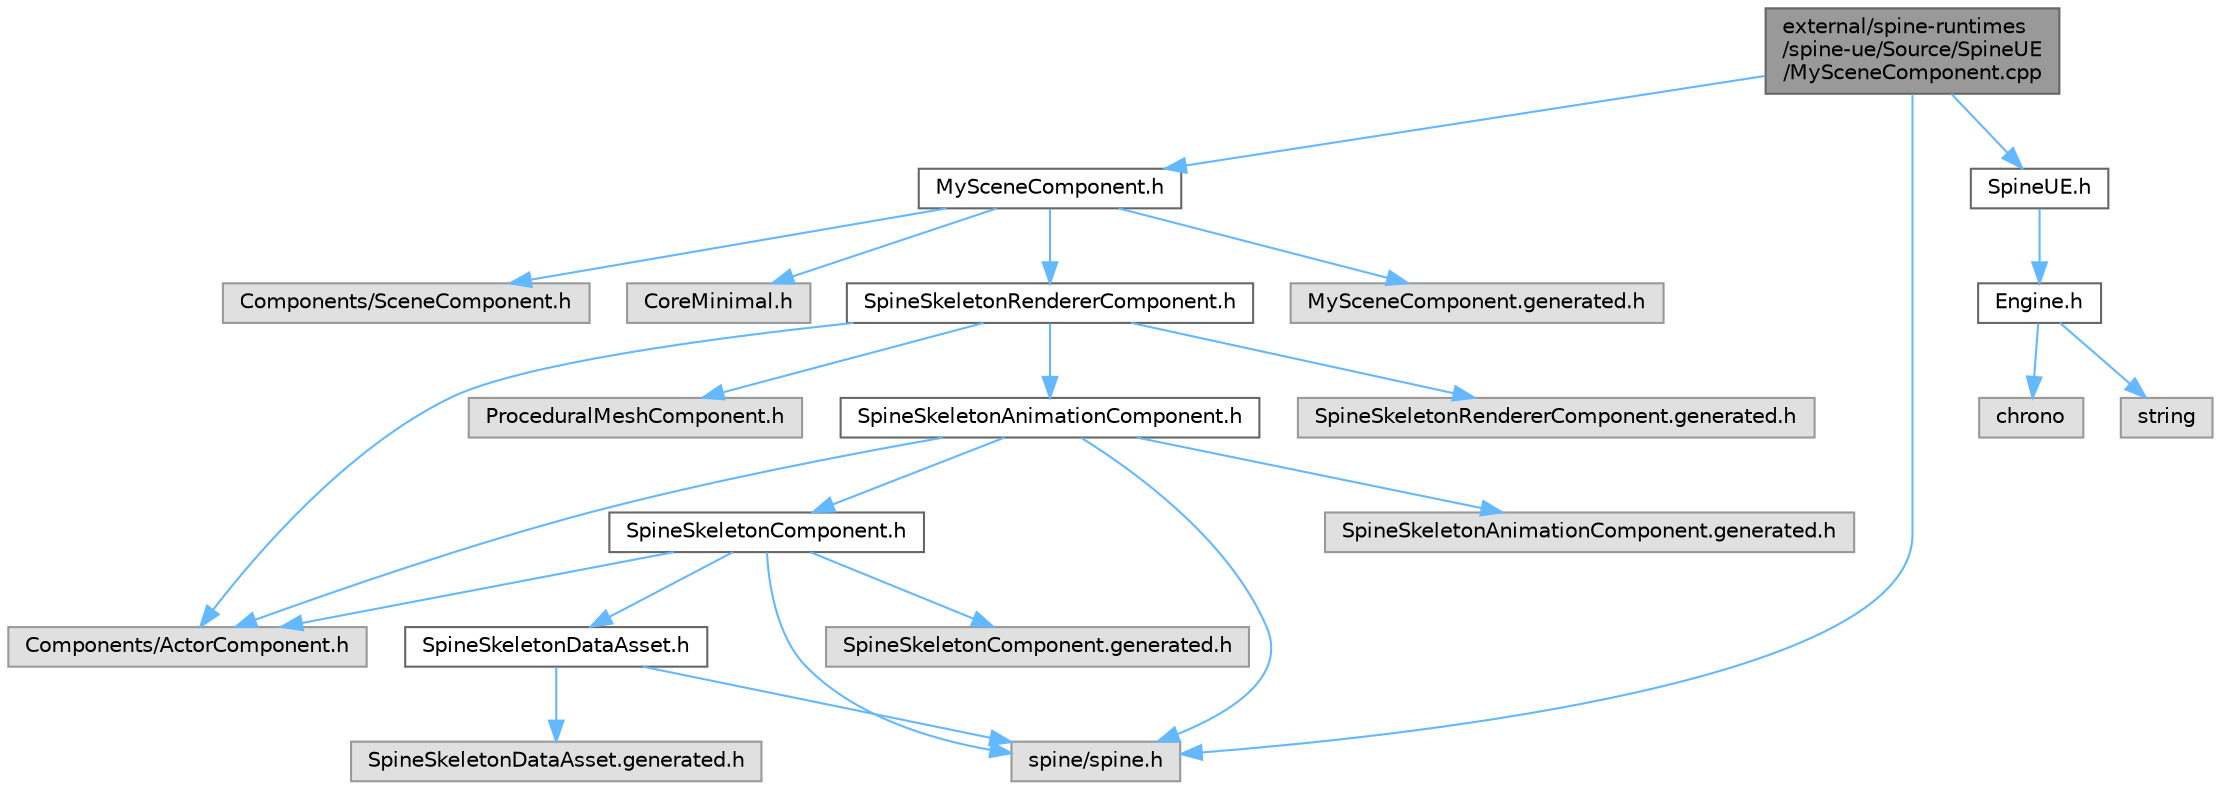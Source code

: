 digraph "external/spine-runtimes/spine-ue/Source/SpineUE/MySceneComponent.cpp"
{
 // LATEX_PDF_SIZE
  bgcolor="transparent";
  edge [fontname=Helvetica,fontsize=10,labelfontname=Helvetica,labelfontsize=10];
  node [fontname=Helvetica,fontsize=10,shape=box,height=0.2,width=0.4];
  Node1 [id="Node000001",label="external/spine-runtimes\l/spine-ue/Source/SpineUE\l/MySceneComponent.cpp",height=0.2,width=0.4,color="gray40", fillcolor="grey60", style="filled", fontcolor="black",tooltip=" "];
  Node1 -> Node2 [id="edge25_Node000001_Node000002",color="steelblue1",style="solid",tooltip=" "];
  Node2 [id="Node000002",label="MySceneComponent.h",height=0.2,width=0.4,color="grey40", fillcolor="white", style="filled",URL="$_my_scene_component_8h.html",tooltip=" "];
  Node2 -> Node3 [id="edge26_Node000002_Node000003",color="steelblue1",style="solid",tooltip=" "];
  Node3 [id="Node000003",label="Components/SceneComponent.h",height=0.2,width=0.4,color="grey60", fillcolor="#E0E0E0", style="filled",tooltip=" "];
  Node2 -> Node4 [id="edge27_Node000002_Node000004",color="steelblue1",style="solid",tooltip=" "];
  Node4 [id="Node000004",label="CoreMinimal.h",height=0.2,width=0.4,color="grey60", fillcolor="#E0E0E0", style="filled",tooltip=" "];
  Node2 -> Node5 [id="edge28_Node000002_Node000005",color="steelblue1",style="solid",tooltip=" "];
  Node5 [id="Node000005",label="SpineSkeletonRendererComponent.h",height=0.2,width=0.4,color="grey40", fillcolor="white", style="filled",URL="$_spine_skeleton_renderer_component_8h.html",tooltip=" "];
  Node5 -> Node6 [id="edge29_Node000005_Node000006",color="steelblue1",style="solid",tooltip=" "];
  Node6 [id="Node000006",label="Components/ActorComponent.h",height=0.2,width=0.4,color="grey60", fillcolor="#E0E0E0", style="filled",tooltip=" "];
  Node5 -> Node7 [id="edge30_Node000005_Node000007",color="steelblue1",style="solid",tooltip=" "];
  Node7 [id="Node000007",label="ProceduralMeshComponent.h",height=0.2,width=0.4,color="grey60", fillcolor="#E0E0E0", style="filled",tooltip=" "];
  Node5 -> Node8 [id="edge31_Node000005_Node000008",color="steelblue1",style="solid",tooltip=" "];
  Node8 [id="Node000008",label="SpineSkeletonAnimationComponent.h",height=0.2,width=0.4,color="grey40", fillcolor="white", style="filled",URL="$_spine_skeleton_animation_component_8h.html",tooltip=" "];
  Node8 -> Node6 [id="edge32_Node000008_Node000006",color="steelblue1",style="solid",tooltip=" "];
  Node8 -> Node9 [id="edge33_Node000008_Node000009",color="steelblue1",style="solid",tooltip=" "];
  Node9 [id="Node000009",label="SpineSkeletonComponent.h",height=0.2,width=0.4,color="grey40", fillcolor="white", style="filled",URL="$_spine_skeleton_component_8h.html",tooltip=" "];
  Node9 -> Node6 [id="edge34_Node000009_Node000006",color="steelblue1",style="solid",tooltip=" "];
  Node9 -> Node10 [id="edge35_Node000009_Node000010",color="steelblue1",style="solid",tooltip=" "];
  Node10 [id="Node000010",label="SpineSkeletonDataAsset.h",height=0.2,width=0.4,color="grey40", fillcolor="white", style="filled",URL="$_spine_skeleton_data_asset_8h.html",tooltip=" "];
  Node10 -> Node11 [id="edge36_Node000010_Node000011",color="steelblue1",style="solid",tooltip=" "];
  Node11 [id="Node000011",label="spine/spine.h",height=0.2,width=0.4,color="grey60", fillcolor="#E0E0E0", style="filled",tooltip=" "];
  Node10 -> Node12 [id="edge37_Node000010_Node000012",color="steelblue1",style="solid",tooltip=" "];
  Node12 [id="Node000012",label="SpineSkeletonDataAsset.generated.h",height=0.2,width=0.4,color="grey60", fillcolor="#E0E0E0", style="filled",tooltip=" "];
  Node9 -> Node11 [id="edge38_Node000009_Node000011",color="steelblue1",style="solid",tooltip=" "];
  Node9 -> Node13 [id="edge39_Node000009_Node000013",color="steelblue1",style="solid",tooltip=" "];
  Node13 [id="Node000013",label="SpineSkeletonComponent.generated.h",height=0.2,width=0.4,color="grey60", fillcolor="#E0E0E0", style="filled",tooltip=" "];
  Node8 -> Node11 [id="edge40_Node000008_Node000011",color="steelblue1",style="solid",tooltip=" "];
  Node8 -> Node14 [id="edge41_Node000008_Node000014",color="steelblue1",style="solid",tooltip=" "];
  Node14 [id="Node000014",label="SpineSkeletonAnimationComponent.generated.h",height=0.2,width=0.4,color="grey60", fillcolor="#E0E0E0", style="filled",tooltip=" "];
  Node5 -> Node15 [id="edge42_Node000005_Node000015",color="steelblue1",style="solid",tooltip=" "];
  Node15 [id="Node000015",label="SpineSkeletonRendererComponent.generated.h",height=0.2,width=0.4,color="grey60", fillcolor="#E0E0E0", style="filled",tooltip=" "];
  Node2 -> Node16 [id="edge43_Node000002_Node000016",color="steelblue1",style="solid",tooltip=" "];
  Node16 [id="Node000016",label="MySceneComponent.generated.h",height=0.2,width=0.4,color="grey60", fillcolor="#E0E0E0", style="filled",tooltip=" "];
  Node1 -> Node17 [id="edge44_Node000001_Node000017",color="steelblue1",style="solid",tooltip=" "];
  Node17 [id="Node000017",label="SpineUE.h",height=0.2,width=0.4,color="grey40", fillcolor="white", style="filled",URL="$_spine_u_e_8h.html",tooltip=" "];
  Node17 -> Node18 [id="edge45_Node000017_Node000018",color="steelblue1",style="solid",tooltip=" "];
  Node18 [id="Node000018",label="Engine.h",height=0.2,width=0.4,color="grey40", fillcolor="white", style="filled",URL="$engine_8h.html",tooltip=" "];
  Node18 -> Node19 [id="edge46_Node000018_Node000019",color="steelblue1",style="solid",tooltip=" "];
  Node19 [id="Node000019",label="chrono",height=0.2,width=0.4,color="grey60", fillcolor="#E0E0E0", style="filled",tooltip=" "];
  Node18 -> Node20 [id="edge47_Node000018_Node000020",color="steelblue1",style="solid",tooltip=" "];
  Node20 [id="Node000020",label="string",height=0.2,width=0.4,color="grey60", fillcolor="#E0E0E0", style="filled",tooltip=" "];
  Node1 -> Node11 [id="edge48_Node000001_Node000011",color="steelblue1",style="solid",tooltip=" "];
}
